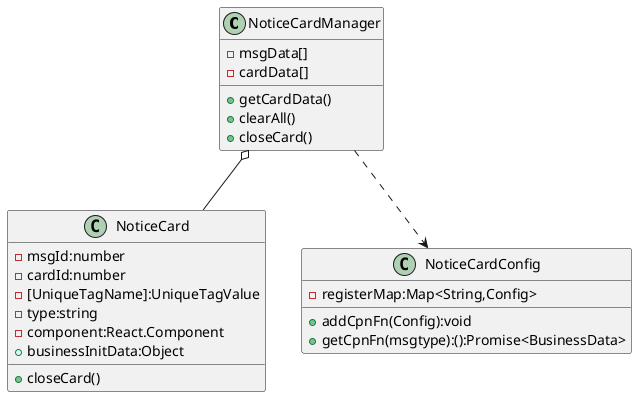 @startuml
title " "

class NoticeCardManager{
  -msgData[]
  -cardData[]
  +getCardData()
  +clearAll()
  +closeCard()
}

class NoticeCard{
-msgId:number
-cardId:number
-[UniqueTagName]:UniqueTagValue
-type:string
-component:React.Component
+businessInitData:Object
+closeCard()
}


class NoticeCardConfig{
-registerMap:Map<String,Config>
+addCpnFn(Config):void
+getCpnFn(msgtype):():Promise<BusinessData>
}


NoticeCardManager o-- NoticeCard
NoticeCardManager ..> NoticeCardConfig


@enduml
